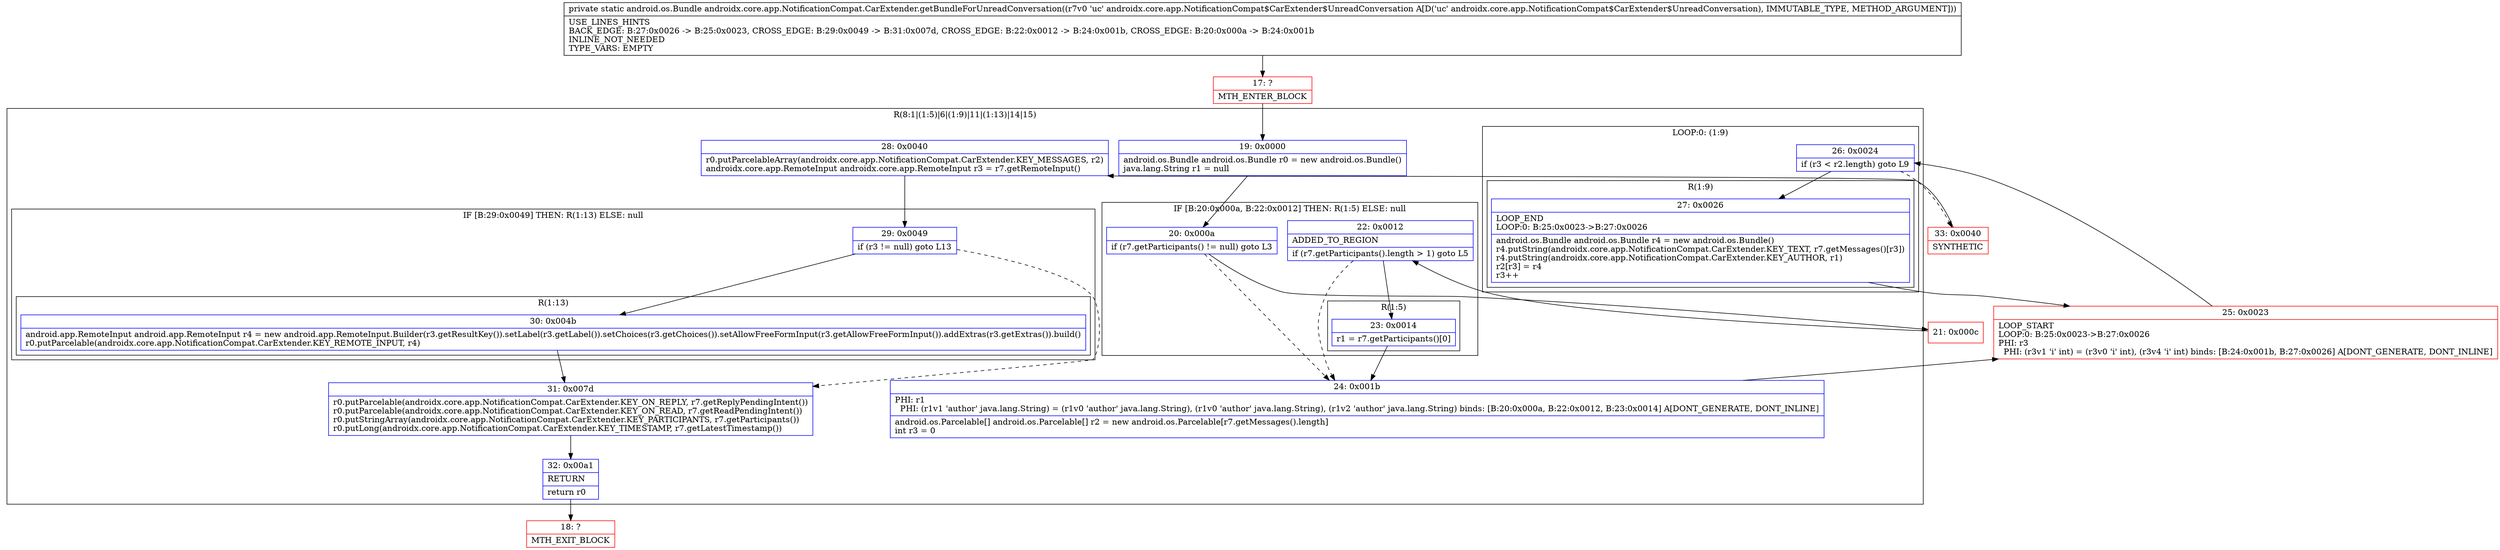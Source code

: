 digraph "CFG forandroidx.core.app.NotificationCompat.CarExtender.getBundleForUnreadConversation(Landroidx\/core\/app\/NotificationCompat$CarExtender$UnreadConversation;)Landroid\/os\/Bundle;" {
subgraph cluster_Region_1585854396 {
label = "R(8:1|(1:5)|6|(1:9)|11|(1:13)|14|15)";
node [shape=record,color=blue];
Node_19 [shape=record,label="{19\:\ 0x0000|android.os.Bundle android.os.Bundle r0 = new android.os.Bundle()\ljava.lang.String r1 = null\l}"];
subgraph cluster_IfRegion_1647540313 {
label = "IF [B:20:0x000a, B:22:0x0012] THEN: R(1:5) ELSE: null";
node [shape=record,color=blue];
Node_20 [shape=record,label="{20\:\ 0x000a|if (r7.getParticipants() != null) goto L3\l}"];
Node_22 [shape=record,label="{22\:\ 0x0012|ADDED_TO_REGION\l|if (r7.getParticipants().length \> 1) goto L5\l}"];
subgraph cluster_Region_1688323220 {
label = "R(1:5)";
node [shape=record,color=blue];
Node_23 [shape=record,label="{23\:\ 0x0014|r1 = r7.getParticipants()[0]\l}"];
}
}
Node_24 [shape=record,label="{24\:\ 0x001b|PHI: r1 \l  PHI: (r1v1 'author' java.lang.String) = (r1v0 'author' java.lang.String), (r1v0 'author' java.lang.String), (r1v2 'author' java.lang.String) binds: [B:20:0x000a, B:22:0x0012, B:23:0x0014] A[DONT_GENERATE, DONT_INLINE]\l|android.os.Parcelable[] android.os.Parcelable[] r2 = new android.os.Parcelable[r7.getMessages().length]\lint r3 = 0\l}"];
subgraph cluster_LoopRegion_2039437574 {
label = "LOOP:0: (1:9)";
node [shape=record,color=blue];
Node_26 [shape=record,label="{26\:\ 0x0024|if (r3 \< r2.length) goto L9\l}"];
subgraph cluster_Region_375105446 {
label = "R(1:9)";
node [shape=record,color=blue];
Node_27 [shape=record,label="{27\:\ 0x0026|LOOP_END\lLOOP:0: B:25:0x0023\-\>B:27:0x0026\l|android.os.Bundle android.os.Bundle r4 = new android.os.Bundle()\lr4.putString(androidx.core.app.NotificationCompat.CarExtender.KEY_TEXT, r7.getMessages()[r3])\lr4.putString(androidx.core.app.NotificationCompat.CarExtender.KEY_AUTHOR, r1)\lr2[r3] = r4\lr3++\l}"];
}
}
Node_28 [shape=record,label="{28\:\ 0x0040|r0.putParcelableArray(androidx.core.app.NotificationCompat.CarExtender.KEY_MESSAGES, r2)\landroidx.core.app.RemoteInput androidx.core.app.RemoteInput r3 = r7.getRemoteInput()\l}"];
subgraph cluster_IfRegion_909308396 {
label = "IF [B:29:0x0049] THEN: R(1:13) ELSE: null";
node [shape=record,color=blue];
Node_29 [shape=record,label="{29\:\ 0x0049|if (r3 != null) goto L13\l}"];
subgraph cluster_Region_442148110 {
label = "R(1:13)";
node [shape=record,color=blue];
Node_30 [shape=record,label="{30\:\ 0x004b|android.app.RemoteInput android.app.RemoteInput r4 = new android.app.RemoteInput.Builder(r3.getResultKey()).setLabel(r3.getLabel()).setChoices(r3.getChoices()).setAllowFreeFormInput(r3.getAllowFreeFormInput()).addExtras(r3.getExtras()).build()\lr0.putParcelable(androidx.core.app.NotificationCompat.CarExtender.KEY_REMOTE_INPUT, r4)\l}"];
}
}
Node_31 [shape=record,label="{31\:\ 0x007d|r0.putParcelable(androidx.core.app.NotificationCompat.CarExtender.KEY_ON_REPLY, r7.getReplyPendingIntent())\lr0.putParcelable(androidx.core.app.NotificationCompat.CarExtender.KEY_ON_READ, r7.getReadPendingIntent())\lr0.putStringArray(androidx.core.app.NotificationCompat.CarExtender.KEY_PARTICIPANTS, r7.getParticipants())\lr0.putLong(androidx.core.app.NotificationCompat.CarExtender.KEY_TIMESTAMP, r7.getLatestTimestamp())\l}"];
Node_32 [shape=record,label="{32\:\ 0x00a1|RETURN\l|return r0\l}"];
}
Node_17 [shape=record,color=red,label="{17\:\ ?|MTH_ENTER_BLOCK\l}"];
Node_21 [shape=record,color=red,label="{21\:\ 0x000c}"];
Node_25 [shape=record,color=red,label="{25\:\ 0x0023|LOOP_START\lLOOP:0: B:25:0x0023\-\>B:27:0x0026\lPHI: r3 \l  PHI: (r3v1 'i' int) = (r3v0 'i' int), (r3v4 'i' int) binds: [B:24:0x001b, B:27:0x0026] A[DONT_GENERATE, DONT_INLINE]\l}"];
Node_33 [shape=record,color=red,label="{33\:\ 0x0040|SYNTHETIC\l}"];
Node_18 [shape=record,color=red,label="{18\:\ ?|MTH_EXIT_BLOCK\l}"];
MethodNode[shape=record,label="{private static android.os.Bundle androidx.core.app.NotificationCompat.CarExtender.getBundleForUnreadConversation((r7v0 'uc' androidx.core.app.NotificationCompat$CarExtender$UnreadConversation A[D('uc' androidx.core.app.NotificationCompat$CarExtender$UnreadConversation), IMMUTABLE_TYPE, METHOD_ARGUMENT]))  | USE_LINES_HINTS\lBACK_EDGE: B:27:0x0026 \-\> B:25:0x0023, CROSS_EDGE: B:29:0x0049 \-\> B:31:0x007d, CROSS_EDGE: B:22:0x0012 \-\> B:24:0x001b, CROSS_EDGE: B:20:0x000a \-\> B:24:0x001b\lINLINE_NOT_NEEDED\lTYPE_VARS: EMPTY\l}"];
MethodNode -> Node_17;Node_19 -> Node_20;
Node_20 -> Node_21;
Node_20 -> Node_24[style=dashed];
Node_22 -> Node_23;
Node_22 -> Node_24[style=dashed];
Node_23 -> Node_24;
Node_24 -> Node_25;
Node_26 -> Node_27;
Node_26 -> Node_33[style=dashed];
Node_27 -> Node_25;
Node_28 -> Node_29;
Node_29 -> Node_30;
Node_29 -> Node_31[style=dashed];
Node_30 -> Node_31;
Node_31 -> Node_32;
Node_32 -> Node_18;
Node_17 -> Node_19;
Node_21 -> Node_22;
Node_25 -> Node_26;
Node_33 -> Node_28;
}

